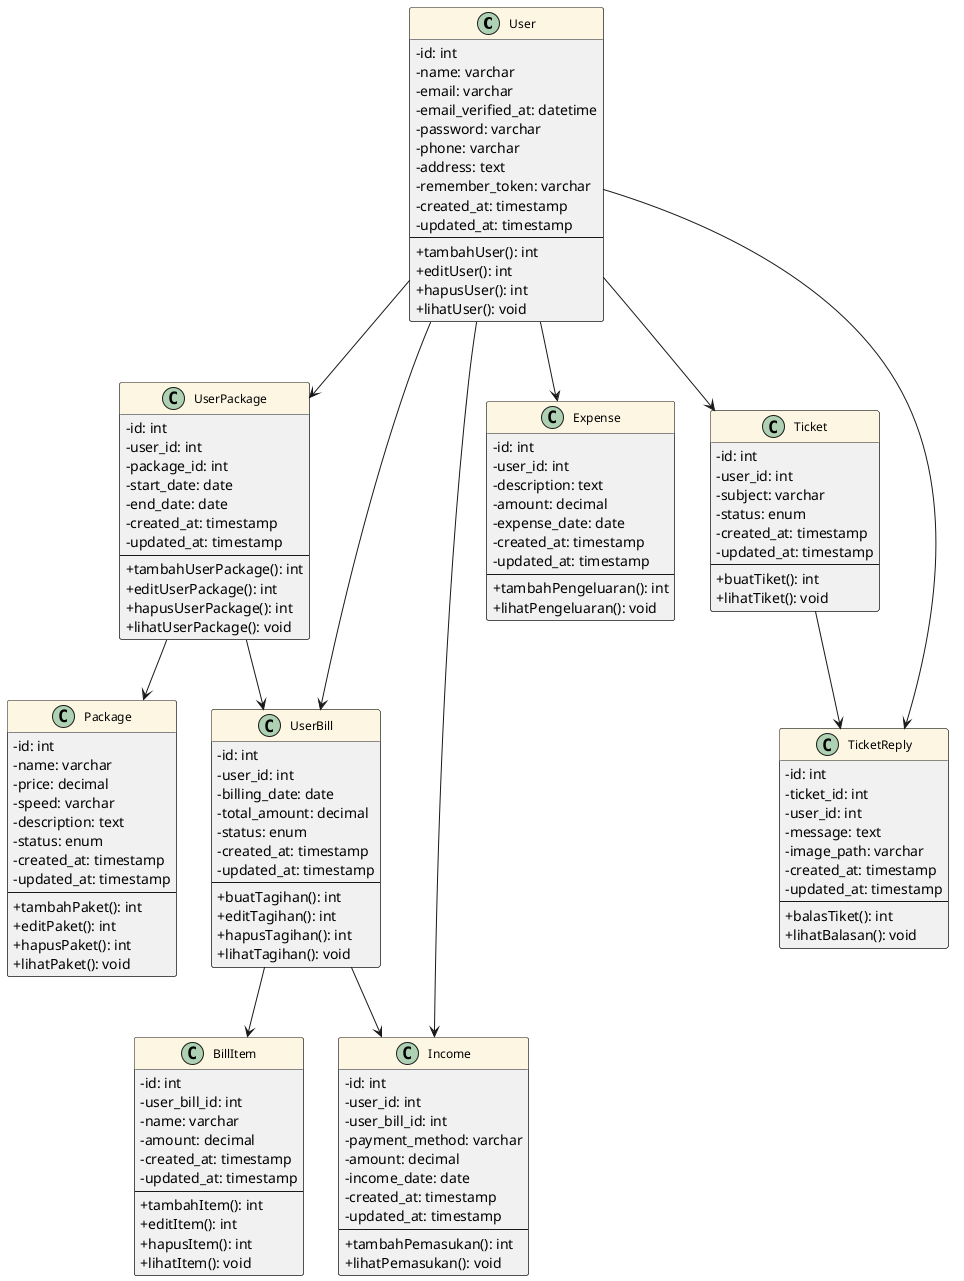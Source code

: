 
@startuml
skinparam classAttributeIconSize 0
skinparam classFontSize 12
skinparam classHeaderBackgroundColor #FDF6E3

' === USER DAN LANGGANAN ===
class User {
  - id: int
  - name: varchar
  - email: varchar
  - email_verified_at: datetime
  - password: varchar
  - phone: varchar
  - address: text
  - remember_token: varchar
  - created_at: timestamp
  - updated_at: timestamp
  --
  + tambahUser(): int
  + editUser(): int
  + hapusUser(): int
  + lihatUser(): void
}

class Package {
  - id: int
  - name: varchar
  - price: decimal
  - speed: varchar
  - description: text
  - status: enum
  - created_at: timestamp
  - updated_at: timestamp
  --
  + tambahPaket(): int
  + editPaket(): int
  + hapusPaket(): int
  + lihatPaket(): void
}

class UserPackage {
  - id: int
  - user_id: int
  - package_id: int
  - start_date: date
  - end_date: date
  - created_at: timestamp
  - updated_at: timestamp
  --
  + tambahUserPackage(): int
  + editUserPackage(): int
  + hapusUserPackage(): int
  + lihatUserPackage(): void
}

' === PENAGIHAN DAN PEMBAYARAN ===
class UserBill {
  - id: int
  - user_id: int
  - billing_date: date
  - total_amount: decimal
  - status: enum
  - created_at: timestamp
  - updated_at: timestamp
  --
  + buatTagihan(): int
  + editTagihan(): int
  + hapusTagihan(): int
  + lihatTagihan(): void
}

class BillItem {
  - id: int
  - user_bill_id: int
  - name: varchar
  - amount: decimal
  - created_at: timestamp
  - updated_at: timestamp
  --
  + tambahItem(): int
  + editItem(): int
  + hapusItem(): int
  + lihatItem(): void
}

class Income {
  - id: int
  - user_id: int
  - user_bill_id: int
  - payment_method: varchar
  - amount: decimal
  - income_date: date
  - created_at: timestamp
  - updated_at: timestamp
  --
  + tambahPemasukan(): int
  + lihatPemasukan(): void
}

class Expense {
  - id: int
  - user_id: int
  - description: text
  - amount: decimal
  - expense_date: date
  - created_at: timestamp
  - updated_at: timestamp
  --
  + tambahPengeluaran(): int
  + lihatPengeluaran(): void
}

' === TIKET BANTUAN ===
class Ticket {
  - id: int
  - user_id: int
  - subject: varchar
  - status: enum
  - created_at: timestamp
  - updated_at: timestamp
  --
  + buatTiket(): int
  + lihatTiket(): void
}

class TicketReply {
  - id: int
  - ticket_id: int
  - user_id: int
  - message: text
  - image_path: varchar
  - created_at: timestamp
  - updated_at: timestamp
  --
  + balasTiket(): int
  + lihatBalasan(): void
}

' === RELASI ===
User --> UserPackage
UserPackage --> Package
User --> UserBill
UserPackage --> UserBill
UserBill --> BillItem
User --> Income
UserBill --> Income
User --> Expense
User --> Ticket
Ticket --> TicketReply
User --> TicketReply

@enduml
